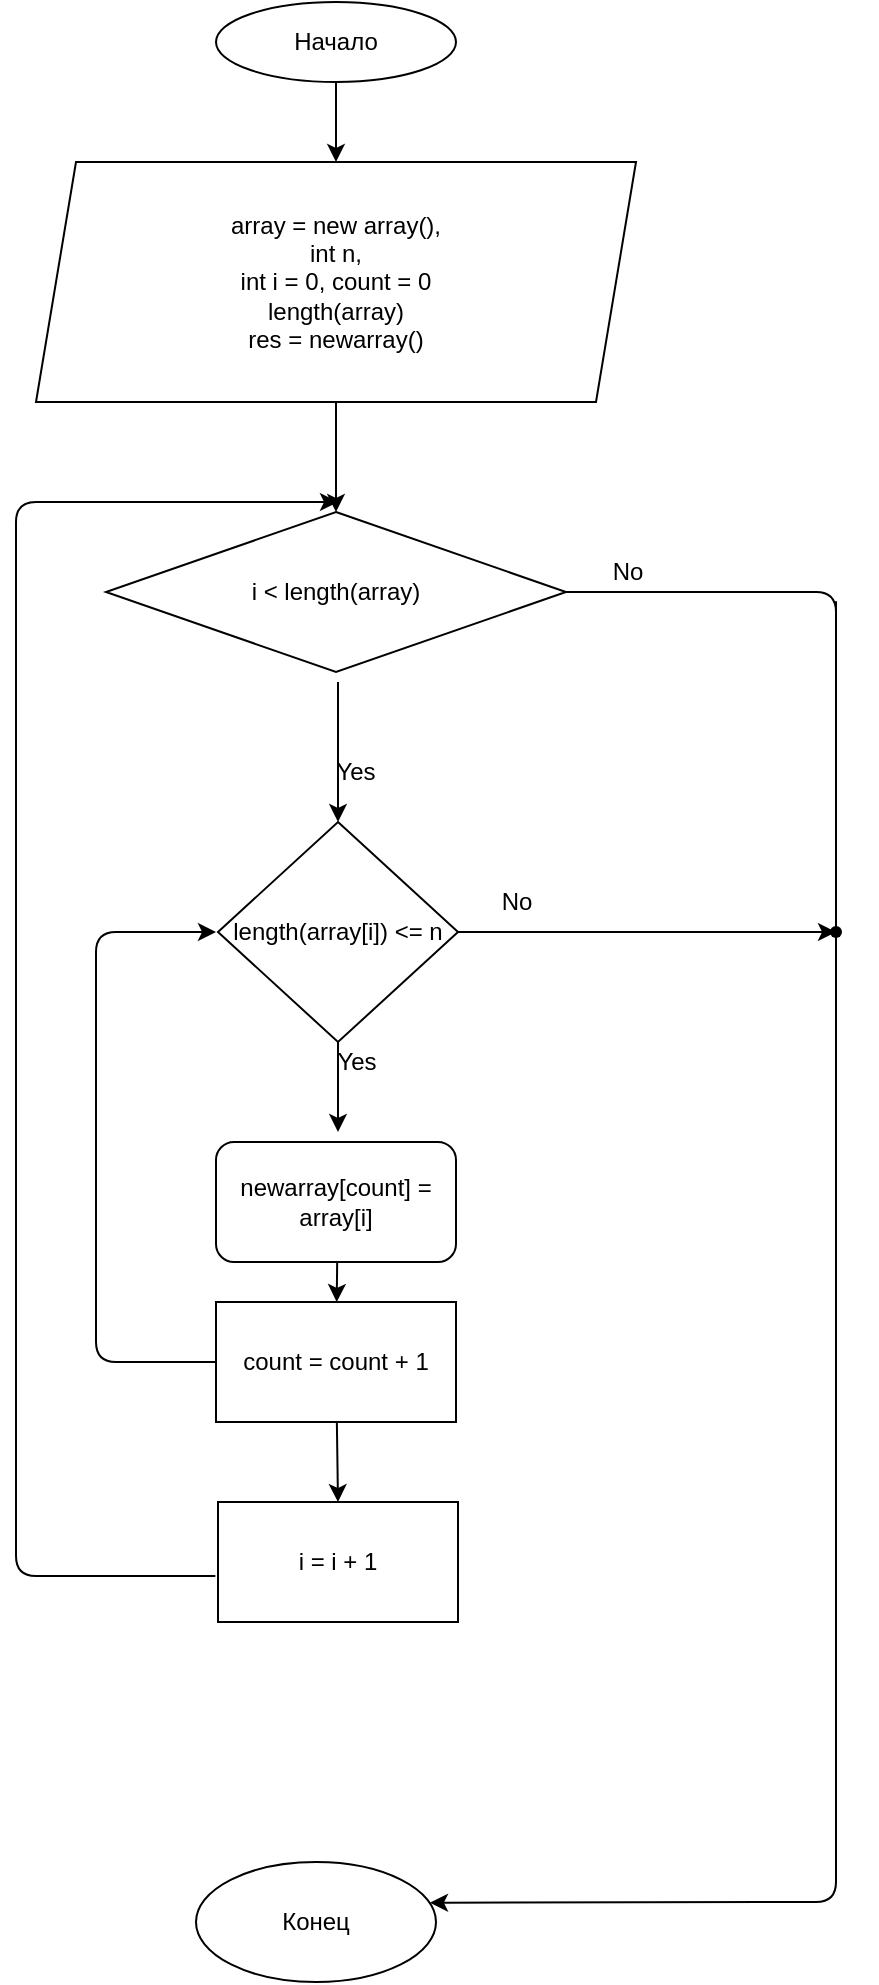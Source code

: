 <mxfile>
    <diagram id="86uKLtiwhDcYfHyZF2Bv" name="Страница 1">
        <mxGraphModel dx="485" dy="391" grid="1" gridSize="10" guides="1" tooltips="1" connect="1" arrows="1" fold="1" page="1" pageScale="1" pageWidth="827" pageHeight="1169" math="0" shadow="0">
            <root>
                <mxCell id="0"/>
                <mxCell id="1" parent="0"/>
                <mxCell id="4" value="" style="edgeStyle=none;html=1;" parent="1" source="2" target="3" edge="1">
                    <mxGeometry relative="1" as="geometry"/>
                </mxCell>
                <mxCell id="2" value="Начало" style="ellipse;whiteSpace=wrap;html=1;" parent="1" vertex="1">
                    <mxGeometry x="170" y="10" width="120" height="40" as="geometry"/>
                </mxCell>
                <mxCell id="6" value="" style="edgeStyle=none;html=1;" parent="1" source="3" target="5" edge="1">
                    <mxGeometry relative="1" as="geometry"/>
                </mxCell>
                <mxCell id="3" value="array = new array(),&lt;br&gt;int n, &lt;br&gt;int i = 0, count = 0&lt;br&gt;length(array)&lt;br&gt;res = newarray()" style="shape=parallelogram;perimeter=parallelogramPerimeter;whiteSpace=wrap;html=1;fixedSize=1;" parent="1" vertex="1">
                    <mxGeometry x="80" y="90" width="300" height="120" as="geometry"/>
                </mxCell>
                <mxCell id="13" value="" style="edgeStyle=none;html=1;exitDx=0;exitDy=0;startArrow=none;entryX=0.975;entryY=0.339;entryDx=0;entryDy=0;entryPerimeter=0;" parent="1" source="24" target="12" edge="1">
                    <mxGeometry relative="1" as="geometry">
                        <Array as="points">
                            <mxPoint x="480" y="305"/>
                            <mxPoint x="480" y="960"/>
                        </Array>
                    </mxGeometry>
                </mxCell>
                <mxCell id="5" value="i &amp;lt; length(array)" style="rhombus;whiteSpace=wrap;html=1;" parent="1" vertex="1">
                    <mxGeometry x="115" y="265" width="230" height="80" as="geometry"/>
                </mxCell>
                <mxCell id="10" value="" style="edgeStyle=none;html=1;" parent="1" edge="1">
                    <mxGeometry relative="1" as="geometry">
                        <mxPoint x="231" y="495" as="sourcePoint"/>
                        <mxPoint x="231" y="575" as="targetPoint"/>
                    </mxGeometry>
                </mxCell>
                <mxCell id="23" value="" style="edgeStyle=none;html=1;" parent="1" target="22" edge="1">
                    <mxGeometry relative="1" as="geometry">
                        <mxPoint x="230.647" y="635" as="sourcePoint"/>
                    </mxGeometry>
                </mxCell>
                <mxCell id="11" value="" style="endArrow=classic;html=1;exitX=-0.011;exitY=0.617;exitDx=0;exitDy=0;exitPerimeter=0;" parent="1" source="30" edge="1">
                    <mxGeometry width="50" height="50" relative="1" as="geometry">
                        <mxPoint x="190" y="770" as="sourcePoint"/>
                        <mxPoint x="231" y="260" as="targetPoint"/>
                        <Array as="points">
                            <mxPoint x="70" y="797"/>
                            <mxPoint x="70" y="260"/>
                        </Array>
                    </mxGeometry>
                </mxCell>
                <mxCell id="12" value="Конец" style="ellipse;whiteSpace=wrap;html=1;" parent="1" vertex="1">
                    <mxGeometry x="160" y="940" width="120" height="60" as="geometry"/>
                </mxCell>
                <mxCell id="17" value="" style="edgeStyle=none;html=1;" parent="1" target="16" edge="1">
                    <mxGeometry relative="1" as="geometry">
                        <mxPoint x="231" y="350" as="sourcePoint"/>
                    </mxGeometry>
                </mxCell>
                <mxCell id="14" value="Yes" style="text;html=1;strokeColor=none;fillColor=none;align=center;verticalAlign=middle;whiteSpace=wrap;rounded=0;" parent="1" vertex="1">
                    <mxGeometry x="210" y="380" width="60" height="30" as="geometry"/>
                </mxCell>
                <mxCell id="15" value="No" style="text;html=1;strokeColor=none;fillColor=none;align=center;verticalAlign=middle;whiteSpace=wrap;rounded=0;" parent="1" vertex="1">
                    <mxGeometry x="346" y="280" width="60" height="30" as="geometry"/>
                </mxCell>
                <mxCell id="25" value="" style="edgeStyle=none;html=1;" parent="1" source="16" target="24" edge="1">
                    <mxGeometry relative="1" as="geometry"/>
                </mxCell>
                <mxCell id="16" value="length(array[i]) &amp;lt;= n" style="rhombus;whiteSpace=wrap;html=1;" parent="1" vertex="1">
                    <mxGeometry x="171" y="420" width="120" height="110" as="geometry"/>
                </mxCell>
                <mxCell id="20" value="Yes" style="text;html=1;align=center;verticalAlign=middle;resizable=0;points=[];autosize=1;strokeColor=none;fillColor=none;" parent="1" vertex="1">
                    <mxGeometry x="225" y="530" width="30" height="20" as="geometry"/>
                </mxCell>
                <mxCell id="28" value="" style="edgeStyle=none;html=1;entryX=0.5;entryY=0;entryDx=0;entryDy=0;" parent="1" source="22" target="30" edge="1">
                    <mxGeometry relative="1" as="geometry">
                        <mxPoint x="242.5" y="740" as="targetPoint"/>
                    </mxGeometry>
                </mxCell>
                <mxCell id="33" value="" style="edgeStyle=none;html=1;" edge="1" parent="1" source="22">
                    <mxGeometry relative="1" as="geometry">
                        <mxPoint x="170" y="475" as="targetPoint"/>
                        <Array as="points">
                            <mxPoint x="110" y="690"/>
                            <mxPoint x="110" y="475"/>
                        </Array>
                    </mxGeometry>
                </mxCell>
                <mxCell id="22" value="count = count + 1" style="whiteSpace=wrap;html=1;" parent="1" vertex="1">
                    <mxGeometry x="170" y="660" width="120" height="60" as="geometry"/>
                </mxCell>
                <mxCell id="24" value="" style="shape=waypoint;sketch=0;size=6;pointerEvents=1;points=[];fillColor=default;resizable=0;rotatable=0;perimeter=centerPerimeter;snapToPoint=1;" parent="1" vertex="1">
                    <mxGeometry x="460" y="455" width="40" height="40" as="geometry"/>
                </mxCell>
                <mxCell id="26" value="" style="edgeStyle=none;html=1;exitX=1;exitY=0.5;exitDx=0;exitDy=0;endArrow=none;" parent="1" source="5" target="24" edge="1">
                    <mxGeometry relative="1" as="geometry">
                        <Array as="points">
                            <mxPoint x="480" y="305"/>
                        </Array>
                        <mxPoint x="345" y="305" as="sourcePoint"/>
                        <mxPoint x="290" y="860" as="targetPoint"/>
                    </mxGeometry>
                </mxCell>
                <mxCell id="27" value="No" style="text;html=1;align=center;verticalAlign=middle;resizable=0;points=[];autosize=1;strokeColor=none;fillColor=none;" parent="1" vertex="1">
                    <mxGeometry x="305" y="450" width="30" height="20" as="geometry"/>
                </mxCell>
                <mxCell id="30" value="i = i + 1" style="whiteSpace=wrap;html=1;" parent="1" vertex="1">
                    <mxGeometry x="171" y="760" width="120" height="60" as="geometry"/>
                </mxCell>
                <mxCell id="31" value="newarray[count] = array[i]" style="rounded=1;whiteSpace=wrap;html=1;" parent="1" vertex="1">
                    <mxGeometry x="170" y="580" width="120" height="60" as="geometry"/>
                </mxCell>
            </root>
        </mxGraphModel>
    </diagram>
</mxfile>